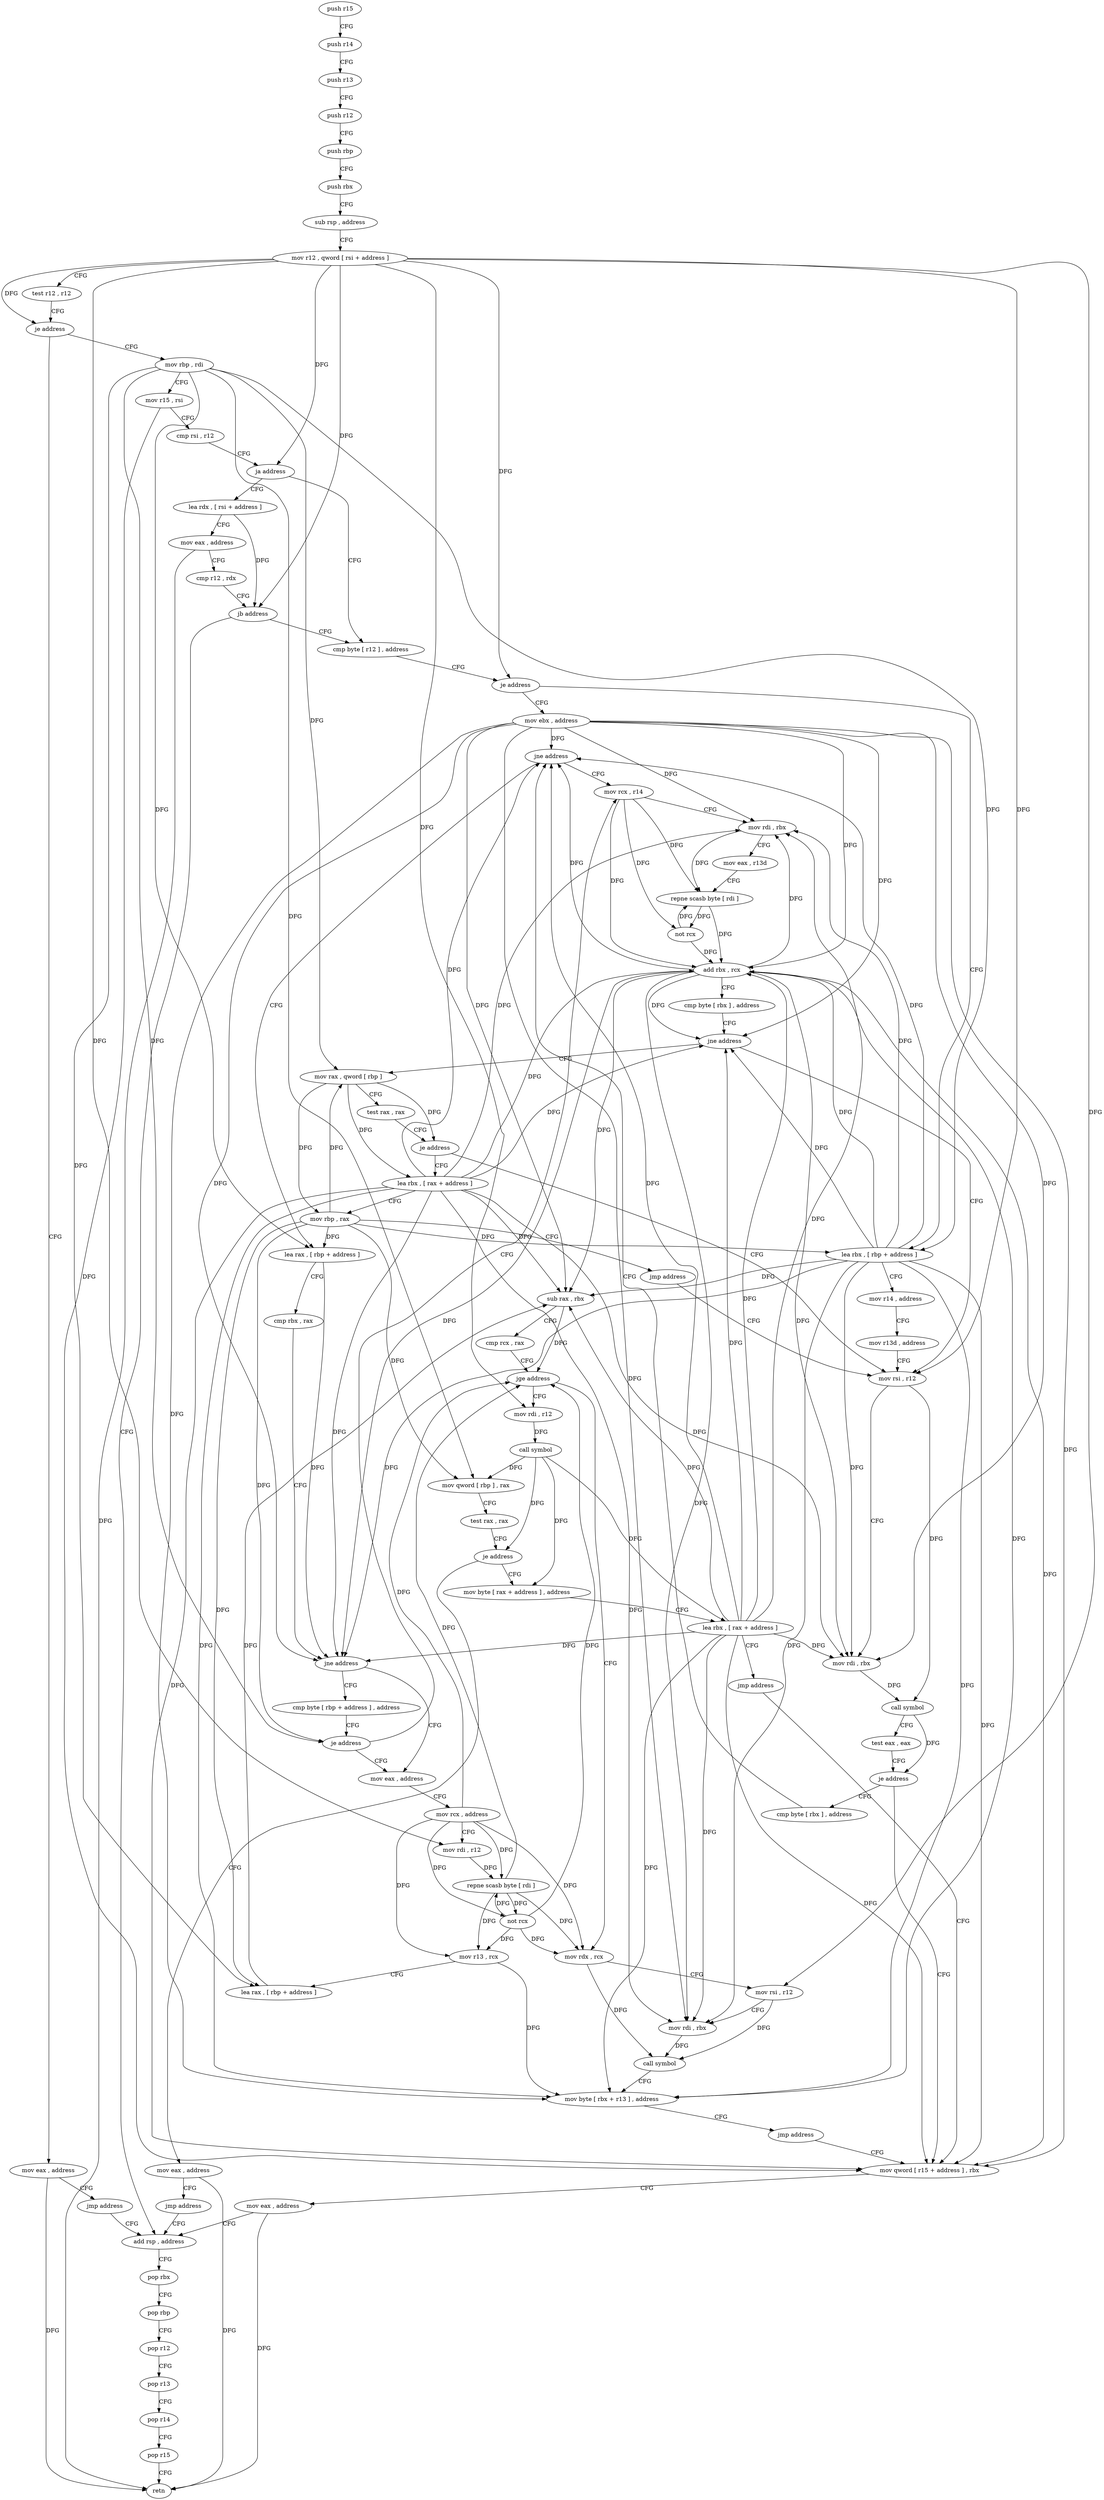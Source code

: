 digraph "func" {
"4374404" [label = "push r15" ]
"4374406" [label = "push r14" ]
"4374408" [label = "push r13" ]
"4374410" [label = "push r12" ]
"4374412" [label = "push rbp" ]
"4374413" [label = "push rbx" ]
"4374414" [label = "sub rsp , address" ]
"4374418" [label = "mov r12 , qword [ rsi + address ]" ]
"4374422" [label = "test r12 , r12" ]
"4374425" [label = "je address" ]
"4374682" [label = "mov eax , address" ]
"4374431" [label = "mov rbp , rdi" ]
"4374687" [label = "jmp address" ]
"4374667" [label = "add rsp , address" ]
"4374434" [label = "mov r15 , rsi" ]
"4374437" [label = "cmp rsi , r12" ]
"4374440" [label = "ja address" ]
"4374460" [label = "cmp byte [ r12 ] , address" ]
"4374442" [label = "lea rdx , [ rsi + address ]" ]
"4374671" [label = "pop rbx" ]
"4374672" [label = "pop rbp" ]
"4374673" [label = "pop r12" ]
"4374675" [label = "pop r13" ]
"4374677" [label = "pop r14" ]
"4374679" [label = "pop r15" ]
"4374681" [label = "retn" ]
"4374465" [label = "je address" ]
"4374653" [label = "mov ebx , address" ]
"4374471" [label = "lea rbx , [ rbp + address ]" ]
"4374446" [label = "mov eax , address" ]
"4374451" [label = "cmp r12 , rdx" ]
"4374454" [label = "jb address" ]
"4374658" [label = "mov qword [ r15 + address ] , rbx" ]
"4374475" [label = "mov r14 , address" ]
"4374482" [label = "mov r13d , address" ]
"4374488" [label = "mov rsi , r12" ]
"4374662" [label = "mov eax , address" ]
"4374507" [label = "cmp byte [ rbx ] , address" ]
"4374510" [label = "jne address" ]
"4374527" [label = "mov rcx , r14" ]
"4374512" [label = "lea rax , [ rbp + address ]" ]
"4374530" [label = "mov rdi , rbx" ]
"4374533" [label = "mov eax , r13d" ]
"4374536" [label = "repne scasb byte [ rdi ]" ]
"4374538" [label = "not rcx" ]
"4374541" [label = "add rbx , rcx" ]
"4374544" [label = "cmp byte [ rbx ] , address" ]
"4374547" [label = "jne address" ]
"4374549" [label = "mov rax , qword [ rbp ]" ]
"4374516" [label = "cmp rbx , rax" ]
"4374519" [label = "jne address" ]
"4374567" [label = "mov eax , address" ]
"4374521" [label = "cmp byte [ rbp + address ] , address" ]
"4374491" [label = "mov rdi , rbx" ]
"4374494" [label = "call symbol" ]
"4374499" [label = "test eax , eax" ]
"4374501" [label = "je address" ]
"4374553" [label = "test rax , rax" ]
"4374556" [label = "je address" ]
"4374558" [label = "lea rbx , [ rax + address ]" ]
"4374572" [label = "mov rcx , address" ]
"4374579" [label = "mov rdi , r12" ]
"4374582" [label = "repne scasb byte [ rdi ]" ]
"4374584" [label = "not rcx" ]
"4374587" [label = "mov r13 , rcx" ]
"4374590" [label = "lea rax , [ rbp + address ]" ]
"4374597" [label = "sub rax , rbx" ]
"4374600" [label = "cmp rcx , rax" ]
"4374603" [label = "jge address" ]
"4374626" [label = "mov rdi , r12" ]
"4374605" [label = "mov rdx , rcx" ]
"4374525" [label = "je address" ]
"4374562" [label = "mov rbp , rax" ]
"4374565" [label = "jmp address" ]
"4374629" [label = "call symbol" ]
"4374634" [label = "mov qword [ rbp ] , rax" ]
"4374638" [label = "test rax , rax" ]
"4374641" [label = "je address" ]
"4374689" [label = "mov eax , address" ]
"4374643" [label = "mov byte [ rax + address ] , address" ]
"4374608" [label = "mov rsi , r12" ]
"4374611" [label = "mov rdi , rbx" ]
"4374614" [label = "call symbol" ]
"4374619" [label = "mov byte [ rbx + r13 ] , address" ]
"4374624" [label = "jmp address" ]
"4374694" [label = "jmp address" ]
"4374647" [label = "lea rbx , [ rax + address ]" ]
"4374651" [label = "jmp address" ]
"4374404" -> "4374406" [ label = "CFG" ]
"4374406" -> "4374408" [ label = "CFG" ]
"4374408" -> "4374410" [ label = "CFG" ]
"4374410" -> "4374412" [ label = "CFG" ]
"4374412" -> "4374413" [ label = "CFG" ]
"4374413" -> "4374414" [ label = "CFG" ]
"4374414" -> "4374418" [ label = "CFG" ]
"4374418" -> "4374422" [ label = "CFG" ]
"4374418" -> "4374425" [ label = "DFG" ]
"4374418" -> "4374440" [ label = "DFG" ]
"4374418" -> "4374465" [ label = "DFG" ]
"4374418" -> "4374454" [ label = "DFG" ]
"4374418" -> "4374488" [ label = "DFG" ]
"4374418" -> "4374579" [ label = "DFG" ]
"4374418" -> "4374626" [ label = "DFG" ]
"4374418" -> "4374608" [ label = "DFG" ]
"4374422" -> "4374425" [ label = "CFG" ]
"4374425" -> "4374682" [ label = "CFG" ]
"4374425" -> "4374431" [ label = "CFG" ]
"4374682" -> "4374687" [ label = "CFG" ]
"4374682" -> "4374681" [ label = "DFG" ]
"4374431" -> "4374434" [ label = "CFG" ]
"4374431" -> "4374471" [ label = "DFG" ]
"4374431" -> "4374512" [ label = "DFG" ]
"4374431" -> "4374525" [ label = "DFG" ]
"4374431" -> "4374549" [ label = "DFG" ]
"4374431" -> "4374590" [ label = "DFG" ]
"4374431" -> "4374634" [ label = "DFG" ]
"4374687" -> "4374667" [ label = "CFG" ]
"4374667" -> "4374671" [ label = "CFG" ]
"4374434" -> "4374437" [ label = "CFG" ]
"4374434" -> "4374658" [ label = "DFG" ]
"4374437" -> "4374440" [ label = "CFG" ]
"4374440" -> "4374460" [ label = "CFG" ]
"4374440" -> "4374442" [ label = "CFG" ]
"4374460" -> "4374465" [ label = "CFG" ]
"4374442" -> "4374446" [ label = "CFG" ]
"4374442" -> "4374454" [ label = "DFG" ]
"4374671" -> "4374672" [ label = "CFG" ]
"4374672" -> "4374673" [ label = "CFG" ]
"4374673" -> "4374675" [ label = "CFG" ]
"4374675" -> "4374677" [ label = "CFG" ]
"4374677" -> "4374679" [ label = "CFG" ]
"4374679" -> "4374681" [ label = "CFG" ]
"4374465" -> "4374653" [ label = "CFG" ]
"4374465" -> "4374471" [ label = "CFG" ]
"4374653" -> "4374658" [ label = "DFG" ]
"4374653" -> "4374491" [ label = "DFG" ]
"4374653" -> "4374510" [ label = "DFG" ]
"4374653" -> "4374530" [ label = "DFG" ]
"4374653" -> "4374519" [ label = "DFG" ]
"4374653" -> "4374541" [ label = "DFG" ]
"4374653" -> "4374547" [ label = "DFG" ]
"4374653" -> "4374597" [ label = "DFG" ]
"4374653" -> "4374611" [ label = "DFG" ]
"4374653" -> "4374619" [ label = "DFG" ]
"4374471" -> "4374475" [ label = "CFG" ]
"4374471" -> "4374658" [ label = "DFG" ]
"4374471" -> "4374491" [ label = "DFG" ]
"4374471" -> "4374510" [ label = "DFG" ]
"4374471" -> "4374530" [ label = "DFG" ]
"4374471" -> "4374519" [ label = "DFG" ]
"4374471" -> "4374541" [ label = "DFG" ]
"4374471" -> "4374547" [ label = "DFG" ]
"4374471" -> "4374597" [ label = "DFG" ]
"4374471" -> "4374611" [ label = "DFG" ]
"4374471" -> "4374619" [ label = "DFG" ]
"4374446" -> "4374451" [ label = "CFG" ]
"4374446" -> "4374681" [ label = "DFG" ]
"4374451" -> "4374454" [ label = "CFG" ]
"4374454" -> "4374667" [ label = "CFG" ]
"4374454" -> "4374460" [ label = "CFG" ]
"4374658" -> "4374662" [ label = "CFG" ]
"4374475" -> "4374482" [ label = "CFG" ]
"4374482" -> "4374488" [ label = "CFG" ]
"4374488" -> "4374491" [ label = "CFG" ]
"4374488" -> "4374494" [ label = "DFG" ]
"4374662" -> "4374667" [ label = "CFG" ]
"4374662" -> "4374681" [ label = "DFG" ]
"4374507" -> "4374510" [ label = "CFG" ]
"4374510" -> "4374527" [ label = "CFG" ]
"4374510" -> "4374512" [ label = "CFG" ]
"4374527" -> "4374530" [ label = "CFG" ]
"4374527" -> "4374536" [ label = "DFG" ]
"4374527" -> "4374538" [ label = "DFG" ]
"4374527" -> "4374541" [ label = "DFG" ]
"4374512" -> "4374516" [ label = "CFG" ]
"4374512" -> "4374519" [ label = "DFG" ]
"4374530" -> "4374533" [ label = "CFG" ]
"4374530" -> "4374536" [ label = "DFG" ]
"4374533" -> "4374536" [ label = "CFG" ]
"4374536" -> "4374538" [ label = "DFG" ]
"4374536" -> "4374541" [ label = "DFG" ]
"4374538" -> "4374541" [ label = "DFG" ]
"4374538" -> "4374536" [ label = "DFG" ]
"4374541" -> "4374544" [ label = "CFG" ]
"4374541" -> "4374658" [ label = "DFG" ]
"4374541" -> "4374491" [ label = "DFG" ]
"4374541" -> "4374510" [ label = "DFG" ]
"4374541" -> "4374530" [ label = "DFG" ]
"4374541" -> "4374519" [ label = "DFG" ]
"4374541" -> "4374547" [ label = "DFG" ]
"4374541" -> "4374597" [ label = "DFG" ]
"4374541" -> "4374611" [ label = "DFG" ]
"4374541" -> "4374619" [ label = "DFG" ]
"4374544" -> "4374547" [ label = "CFG" ]
"4374547" -> "4374488" [ label = "CFG" ]
"4374547" -> "4374549" [ label = "CFG" ]
"4374549" -> "4374553" [ label = "CFG" ]
"4374549" -> "4374556" [ label = "DFG" ]
"4374549" -> "4374558" [ label = "DFG" ]
"4374549" -> "4374562" [ label = "DFG" ]
"4374516" -> "4374519" [ label = "CFG" ]
"4374519" -> "4374567" [ label = "CFG" ]
"4374519" -> "4374521" [ label = "CFG" ]
"4374567" -> "4374572" [ label = "CFG" ]
"4374521" -> "4374525" [ label = "CFG" ]
"4374491" -> "4374494" [ label = "DFG" ]
"4374494" -> "4374499" [ label = "CFG" ]
"4374494" -> "4374501" [ label = "DFG" ]
"4374499" -> "4374501" [ label = "CFG" ]
"4374501" -> "4374658" [ label = "CFG" ]
"4374501" -> "4374507" [ label = "CFG" ]
"4374553" -> "4374556" [ label = "CFG" ]
"4374556" -> "4374488" [ label = "CFG" ]
"4374556" -> "4374558" [ label = "CFG" ]
"4374558" -> "4374562" [ label = "CFG" ]
"4374558" -> "4374658" [ label = "DFG" ]
"4374558" -> "4374491" [ label = "DFG" ]
"4374558" -> "4374510" [ label = "DFG" ]
"4374558" -> "4374530" [ label = "DFG" ]
"4374558" -> "4374547" [ label = "DFG" ]
"4374558" -> "4374597" [ label = "DFG" ]
"4374558" -> "4374519" [ label = "DFG" ]
"4374558" -> "4374541" [ label = "DFG" ]
"4374558" -> "4374611" [ label = "DFG" ]
"4374558" -> "4374619" [ label = "DFG" ]
"4374572" -> "4374579" [ label = "CFG" ]
"4374572" -> "4374582" [ label = "DFG" ]
"4374572" -> "4374584" [ label = "DFG" ]
"4374572" -> "4374587" [ label = "DFG" ]
"4374572" -> "4374603" [ label = "DFG" ]
"4374572" -> "4374605" [ label = "DFG" ]
"4374579" -> "4374582" [ label = "DFG" ]
"4374582" -> "4374584" [ label = "DFG" ]
"4374582" -> "4374587" [ label = "DFG" ]
"4374582" -> "4374605" [ label = "DFG" ]
"4374582" -> "4374603" [ label = "DFG" ]
"4374584" -> "4374587" [ label = "DFG" ]
"4374584" -> "4374582" [ label = "DFG" ]
"4374584" -> "4374603" [ label = "DFG" ]
"4374584" -> "4374605" [ label = "DFG" ]
"4374587" -> "4374590" [ label = "CFG" ]
"4374587" -> "4374619" [ label = "DFG" ]
"4374590" -> "4374597" [ label = "DFG" ]
"4374597" -> "4374600" [ label = "CFG" ]
"4374597" -> "4374603" [ label = "DFG" ]
"4374600" -> "4374603" [ label = "CFG" ]
"4374603" -> "4374626" [ label = "CFG" ]
"4374603" -> "4374605" [ label = "CFG" ]
"4374626" -> "4374629" [ label = "DFG" ]
"4374605" -> "4374608" [ label = "CFG" ]
"4374605" -> "4374614" [ label = "DFG" ]
"4374525" -> "4374567" [ label = "CFG" ]
"4374525" -> "4374527" [ label = "CFG" ]
"4374562" -> "4374565" [ label = "CFG" ]
"4374562" -> "4374471" [ label = "DFG" ]
"4374562" -> "4374512" [ label = "DFG" ]
"4374562" -> "4374525" [ label = "DFG" ]
"4374562" -> "4374549" [ label = "DFG" ]
"4374562" -> "4374590" [ label = "DFG" ]
"4374562" -> "4374634" [ label = "DFG" ]
"4374565" -> "4374488" [ label = "CFG" ]
"4374629" -> "4374634" [ label = "DFG" ]
"4374629" -> "4374641" [ label = "DFG" ]
"4374629" -> "4374643" [ label = "DFG" ]
"4374629" -> "4374647" [ label = "DFG" ]
"4374634" -> "4374638" [ label = "CFG" ]
"4374638" -> "4374641" [ label = "CFG" ]
"4374641" -> "4374689" [ label = "CFG" ]
"4374641" -> "4374643" [ label = "CFG" ]
"4374689" -> "4374694" [ label = "CFG" ]
"4374689" -> "4374681" [ label = "DFG" ]
"4374643" -> "4374647" [ label = "CFG" ]
"4374608" -> "4374611" [ label = "CFG" ]
"4374608" -> "4374614" [ label = "DFG" ]
"4374611" -> "4374614" [ label = "DFG" ]
"4374614" -> "4374619" [ label = "CFG" ]
"4374619" -> "4374624" [ label = "CFG" ]
"4374624" -> "4374658" [ label = "CFG" ]
"4374694" -> "4374667" [ label = "CFG" ]
"4374647" -> "4374651" [ label = "CFG" ]
"4374647" -> "4374658" [ label = "DFG" ]
"4374647" -> "4374491" [ label = "DFG" ]
"4374647" -> "4374510" [ label = "DFG" ]
"4374647" -> "4374530" [ label = "DFG" ]
"4374647" -> "4374547" [ label = "DFG" ]
"4374647" -> "4374597" [ label = "DFG" ]
"4374647" -> "4374611" [ label = "DFG" ]
"4374647" -> "4374519" [ label = "DFG" ]
"4374647" -> "4374541" [ label = "DFG" ]
"4374647" -> "4374619" [ label = "DFG" ]
"4374651" -> "4374658" [ label = "CFG" ]
}
